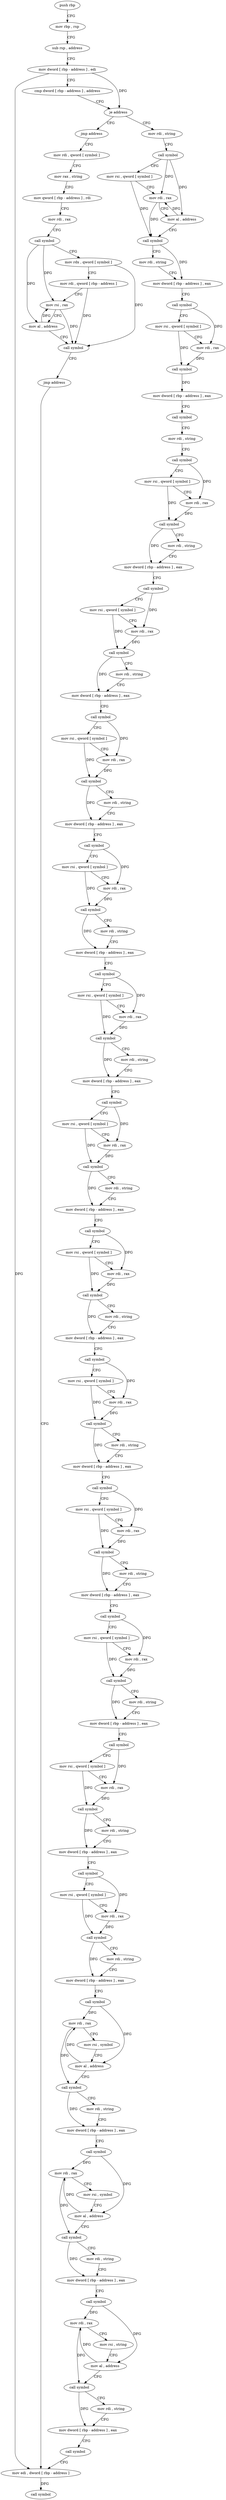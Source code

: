 digraph "func" {
"4203120" [label = "push rbp" ]
"4203121" [label = "mov rbp , rsp" ]
"4203124" [label = "sub rsp , address" ]
"4203128" [label = "mov dword [ rbp - address ] , edi" ]
"4203131" [label = "cmp dword [ rbp - address ] , address" ]
"4203135" [label = "je address" ]
"4203203" [label = "mov rdi , string" ]
"4203141" [label = "jmp address" ]
"4203213" [label = "call symbol" ]
"4203218" [label = "mov rsi , qword [ symbol ]" ]
"4203226" [label = "mov rdi , rax" ]
"4203229" [label = "mov al , address" ]
"4203231" [label = "call symbol" ]
"4203236" [label = "mov rdi , string" ]
"4203246" [label = "mov dword [ rbp - address ] , eax" ]
"4203249" [label = "call symbol" ]
"4203254" [label = "mov rsi , qword [ symbol ]" ]
"4203262" [label = "mov rdi , rax" ]
"4203265" [label = "call symbol" ]
"4203270" [label = "mov dword [ rbp - address ] , eax" ]
"4203273" [label = "call symbol" ]
"4203278" [label = "mov rdi , string" ]
"4203288" [label = "call symbol" ]
"4203293" [label = "mov rsi , qword [ symbol ]" ]
"4203301" [label = "mov rdi , rax" ]
"4203304" [label = "call symbol" ]
"4203309" [label = "mov rdi , string" ]
"4203319" [label = "mov dword [ rbp - address ] , eax" ]
"4203322" [label = "call symbol" ]
"4203327" [label = "mov rsi , qword [ symbol ]" ]
"4203335" [label = "mov rdi , rax" ]
"4203338" [label = "call symbol" ]
"4203343" [label = "mov rdi , string" ]
"4203353" [label = "mov dword [ rbp - address ] , eax" ]
"4203356" [label = "call symbol" ]
"4203361" [label = "mov rsi , qword [ symbol ]" ]
"4203369" [label = "mov rdi , rax" ]
"4203372" [label = "call symbol" ]
"4203377" [label = "mov rdi , string" ]
"4203387" [label = "mov dword [ rbp - address ] , eax" ]
"4203390" [label = "call symbol" ]
"4203395" [label = "mov rsi , qword [ symbol ]" ]
"4203403" [label = "mov rdi , rax" ]
"4203406" [label = "call symbol" ]
"4203411" [label = "mov rdi , string" ]
"4203421" [label = "mov dword [ rbp - address ] , eax" ]
"4203424" [label = "call symbol" ]
"4203429" [label = "mov rsi , qword [ symbol ]" ]
"4203437" [label = "mov rdi , rax" ]
"4203440" [label = "call symbol" ]
"4203445" [label = "mov rdi , string" ]
"4203455" [label = "mov dword [ rbp - address ] , eax" ]
"4203458" [label = "call symbol" ]
"4203463" [label = "mov rsi , qword [ symbol ]" ]
"4203471" [label = "mov rdi , rax" ]
"4203474" [label = "call symbol" ]
"4203479" [label = "mov rdi , string" ]
"4203489" [label = "mov dword [ rbp - address ] , eax" ]
"4203492" [label = "call symbol" ]
"4203497" [label = "mov rsi , qword [ symbol ]" ]
"4203505" [label = "mov rdi , rax" ]
"4203508" [label = "call symbol" ]
"4203513" [label = "mov rdi , string" ]
"4203523" [label = "mov dword [ rbp - address ] , eax" ]
"4203526" [label = "call symbol" ]
"4203531" [label = "mov rsi , qword [ symbol ]" ]
"4203539" [label = "mov rdi , rax" ]
"4203542" [label = "call symbol" ]
"4203547" [label = "mov rdi , string" ]
"4203557" [label = "mov dword [ rbp - address ] , eax" ]
"4203560" [label = "call symbol" ]
"4203565" [label = "mov rsi , qword [ symbol ]" ]
"4203573" [label = "mov rdi , rax" ]
"4203576" [label = "call symbol" ]
"4203581" [label = "mov rdi , string" ]
"4203591" [label = "mov dword [ rbp - address ] , eax" ]
"4203594" [label = "call symbol" ]
"4203599" [label = "mov rsi , qword [ symbol ]" ]
"4203607" [label = "mov rdi , rax" ]
"4203610" [label = "call symbol" ]
"4203615" [label = "mov rdi , string" ]
"4203625" [label = "mov dword [ rbp - address ] , eax" ]
"4203628" [label = "call symbol" ]
"4203633" [label = "mov rsi , qword [ symbol ]" ]
"4203641" [label = "mov rdi , rax" ]
"4203644" [label = "call symbol" ]
"4203649" [label = "mov rdi , string" ]
"4203659" [label = "mov dword [ rbp - address ] , eax" ]
"4203662" [label = "call symbol" ]
"4203667" [label = "mov rsi , qword [ symbol ]" ]
"4203675" [label = "mov rdi , rax" ]
"4203678" [label = "call symbol" ]
"4203683" [label = "mov rdi , string" ]
"4203693" [label = "mov dword [ rbp - address ] , eax" ]
"4203696" [label = "call symbol" ]
"4203701" [label = "mov rdi , rax" ]
"4203704" [label = "mov rsi , symbol" ]
"4203714" [label = "mov al , address" ]
"4203716" [label = "call symbol" ]
"4203721" [label = "mov rdi , string" ]
"4203731" [label = "mov dword [ rbp - address ] , eax" ]
"4203734" [label = "call symbol" ]
"4203739" [label = "mov rdi , rax" ]
"4203742" [label = "mov rsi , symbol" ]
"4203752" [label = "mov al , address" ]
"4203754" [label = "call symbol" ]
"4203759" [label = "mov rdi , string" ]
"4203769" [label = "mov dword [ rbp - address ] , eax" ]
"4203772" [label = "call symbol" ]
"4203777" [label = "mov rdi , rax" ]
"4203780" [label = "mov rsi , string" ]
"4203790" [label = "mov al , address" ]
"4203792" [label = "call symbol" ]
"4203797" [label = "mov rdi , string" ]
"4203807" [label = "mov dword [ rbp - address ] , eax" ]
"4203810" [label = "call symbol" ]
"4203815" [label = "mov edi , dword [ rbp - address ]" ]
"4203146" [label = "mov rdi , qword [ symbol ]" ]
"4203154" [label = "mov rax , string" ]
"4203164" [label = "mov qword [ rbp - address ] , rdi" ]
"4203168" [label = "mov rdi , rax" ]
"4203171" [label = "call symbol" ]
"4203176" [label = "mov rdx , qword [ symbol ]" ]
"4203184" [label = "mov rdi , qword [ rbp - address ]" ]
"4203188" [label = "mov rsi , rax" ]
"4203191" [label = "mov al , address" ]
"4203193" [label = "call symbol" ]
"4203198" [label = "jmp address" ]
"4203818" [label = "call symbol" ]
"4203120" -> "4203121" [ label = "CFG" ]
"4203121" -> "4203124" [ label = "CFG" ]
"4203124" -> "4203128" [ label = "CFG" ]
"4203128" -> "4203131" [ label = "CFG" ]
"4203128" -> "4203135" [ label = "DFG" ]
"4203128" -> "4203815" [ label = "DFG" ]
"4203131" -> "4203135" [ label = "CFG" ]
"4203135" -> "4203203" [ label = "CFG" ]
"4203135" -> "4203141" [ label = "CFG" ]
"4203203" -> "4203213" [ label = "CFG" ]
"4203141" -> "4203146" [ label = "CFG" ]
"4203213" -> "4203218" [ label = "CFG" ]
"4203213" -> "4203226" [ label = "DFG" ]
"4203213" -> "4203229" [ label = "DFG" ]
"4203218" -> "4203226" [ label = "CFG" ]
"4203218" -> "4203231" [ label = "DFG" ]
"4203226" -> "4203229" [ label = "CFG" ]
"4203226" -> "4203231" [ label = "DFG" ]
"4203229" -> "4203231" [ label = "CFG" ]
"4203229" -> "4203226" [ label = "DFG" ]
"4203231" -> "4203236" [ label = "CFG" ]
"4203231" -> "4203246" [ label = "DFG" ]
"4203236" -> "4203246" [ label = "CFG" ]
"4203246" -> "4203249" [ label = "CFG" ]
"4203249" -> "4203254" [ label = "CFG" ]
"4203249" -> "4203262" [ label = "DFG" ]
"4203254" -> "4203262" [ label = "CFG" ]
"4203254" -> "4203265" [ label = "DFG" ]
"4203262" -> "4203265" [ label = "DFG" ]
"4203265" -> "4203270" [ label = "DFG" ]
"4203270" -> "4203273" [ label = "CFG" ]
"4203273" -> "4203278" [ label = "CFG" ]
"4203278" -> "4203288" [ label = "CFG" ]
"4203288" -> "4203293" [ label = "CFG" ]
"4203288" -> "4203301" [ label = "DFG" ]
"4203293" -> "4203301" [ label = "CFG" ]
"4203293" -> "4203304" [ label = "DFG" ]
"4203301" -> "4203304" [ label = "DFG" ]
"4203304" -> "4203309" [ label = "CFG" ]
"4203304" -> "4203319" [ label = "DFG" ]
"4203309" -> "4203319" [ label = "CFG" ]
"4203319" -> "4203322" [ label = "CFG" ]
"4203322" -> "4203327" [ label = "CFG" ]
"4203322" -> "4203335" [ label = "DFG" ]
"4203327" -> "4203335" [ label = "CFG" ]
"4203327" -> "4203338" [ label = "DFG" ]
"4203335" -> "4203338" [ label = "DFG" ]
"4203338" -> "4203343" [ label = "CFG" ]
"4203338" -> "4203353" [ label = "DFG" ]
"4203343" -> "4203353" [ label = "CFG" ]
"4203353" -> "4203356" [ label = "CFG" ]
"4203356" -> "4203361" [ label = "CFG" ]
"4203356" -> "4203369" [ label = "DFG" ]
"4203361" -> "4203369" [ label = "CFG" ]
"4203361" -> "4203372" [ label = "DFG" ]
"4203369" -> "4203372" [ label = "DFG" ]
"4203372" -> "4203377" [ label = "CFG" ]
"4203372" -> "4203387" [ label = "DFG" ]
"4203377" -> "4203387" [ label = "CFG" ]
"4203387" -> "4203390" [ label = "CFG" ]
"4203390" -> "4203395" [ label = "CFG" ]
"4203390" -> "4203403" [ label = "DFG" ]
"4203395" -> "4203403" [ label = "CFG" ]
"4203395" -> "4203406" [ label = "DFG" ]
"4203403" -> "4203406" [ label = "DFG" ]
"4203406" -> "4203411" [ label = "CFG" ]
"4203406" -> "4203421" [ label = "DFG" ]
"4203411" -> "4203421" [ label = "CFG" ]
"4203421" -> "4203424" [ label = "CFG" ]
"4203424" -> "4203429" [ label = "CFG" ]
"4203424" -> "4203437" [ label = "DFG" ]
"4203429" -> "4203437" [ label = "CFG" ]
"4203429" -> "4203440" [ label = "DFG" ]
"4203437" -> "4203440" [ label = "DFG" ]
"4203440" -> "4203445" [ label = "CFG" ]
"4203440" -> "4203455" [ label = "DFG" ]
"4203445" -> "4203455" [ label = "CFG" ]
"4203455" -> "4203458" [ label = "CFG" ]
"4203458" -> "4203463" [ label = "CFG" ]
"4203458" -> "4203471" [ label = "DFG" ]
"4203463" -> "4203471" [ label = "CFG" ]
"4203463" -> "4203474" [ label = "DFG" ]
"4203471" -> "4203474" [ label = "DFG" ]
"4203474" -> "4203479" [ label = "CFG" ]
"4203474" -> "4203489" [ label = "DFG" ]
"4203479" -> "4203489" [ label = "CFG" ]
"4203489" -> "4203492" [ label = "CFG" ]
"4203492" -> "4203497" [ label = "CFG" ]
"4203492" -> "4203505" [ label = "DFG" ]
"4203497" -> "4203505" [ label = "CFG" ]
"4203497" -> "4203508" [ label = "DFG" ]
"4203505" -> "4203508" [ label = "DFG" ]
"4203508" -> "4203513" [ label = "CFG" ]
"4203508" -> "4203523" [ label = "DFG" ]
"4203513" -> "4203523" [ label = "CFG" ]
"4203523" -> "4203526" [ label = "CFG" ]
"4203526" -> "4203531" [ label = "CFG" ]
"4203526" -> "4203539" [ label = "DFG" ]
"4203531" -> "4203539" [ label = "CFG" ]
"4203531" -> "4203542" [ label = "DFG" ]
"4203539" -> "4203542" [ label = "DFG" ]
"4203542" -> "4203547" [ label = "CFG" ]
"4203542" -> "4203557" [ label = "DFG" ]
"4203547" -> "4203557" [ label = "CFG" ]
"4203557" -> "4203560" [ label = "CFG" ]
"4203560" -> "4203565" [ label = "CFG" ]
"4203560" -> "4203573" [ label = "DFG" ]
"4203565" -> "4203573" [ label = "CFG" ]
"4203565" -> "4203576" [ label = "DFG" ]
"4203573" -> "4203576" [ label = "DFG" ]
"4203576" -> "4203581" [ label = "CFG" ]
"4203576" -> "4203591" [ label = "DFG" ]
"4203581" -> "4203591" [ label = "CFG" ]
"4203591" -> "4203594" [ label = "CFG" ]
"4203594" -> "4203599" [ label = "CFG" ]
"4203594" -> "4203607" [ label = "DFG" ]
"4203599" -> "4203607" [ label = "CFG" ]
"4203599" -> "4203610" [ label = "DFG" ]
"4203607" -> "4203610" [ label = "DFG" ]
"4203610" -> "4203615" [ label = "CFG" ]
"4203610" -> "4203625" [ label = "DFG" ]
"4203615" -> "4203625" [ label = "CFG" ]
"4203625" -> "4203628" [ label = "CFG" ]
"4203628" -> "4203633" [ label = "CFG" ]
"4203628" -> "4203641" [ label = "DFG" ]
"4203633" -> "4203641" [ label = "CFG" ]
"4203633" -> "4203644" [ label = "DFG" ]
"4203641" -> "4203644" [ label = "DFG" ]
"4203644" -> "4203649" [ label = "CFG" ]
"4203644" -> "4203659" [ label = "DFG" ]
"4203649" -> "4203659" [ label = "CFG" ]
"4203659" -> "4203662" [ label = "CFG" ]
"4203662" -> "4203667" [ label = "CFG" ]
"4203662" -> "4203675" [ label = "DFG" ]
"4203667" -> "4203675" [ label = "CFG" ]
"4203667" -> "4203678" [ label = "DFG" ]
"4203675" -> "4203678" [ label = "DFG" ]
"4203678" -> "4203683" [ label = "CFG" ]
"4203678" -> "4203693" [ label = "DFG" ]
"4203683" -> "4203693" [ label = "CFG" ]
"4203693" -> "4203696" [ label = "CFG" ]
"4203696" -> "4203701" [ label = "DFG" ]
"4203696" -> "4203714" [ label = "DFG" ]
"4203701" -> "4203704" [ label = "CFG" ]
"4203701" -> "4203716" [ label = "DFG" ]
"4203704" -> "4203714" [ label = "CFG" ]
"4203714" -> "4203716" [ label = "CFG" ]
"4203714" -> "4203701" [ label = "DFG" ]
"4203716" -> "4203721" [ label = "CFG" ]
"4203716" -> "4203731" [ label = "DFG" ]
"4203721" -> "4203731" [ label = "CFG" ]
"4203731" -> "4203734" [ label = "CFG" ]
"4203734" -> "4203739" [ label = "DFG" ]
"4203734" -> "4203752" [ label = "DFG" ]
"4203739" -> "4203742" [ label = "CFG" ]
"4203739" -> "4203754" [ label = "DFG" ]
"4203742" -> "4203752" [ label = "CFG" ]
"4203752" -> "4203754" [ label = "CFG" ]
"4203752" -> "4203739" [ label = "DFG" ]
"4203754" -> "4203759" [ label = "CFG" ]
"4203754" -> "4203769" [ label = "DFG" ]
"4203759" -> "4203769" [ label = "CFG" ]
"4203769" -> "4203772" [ label = "CFG" ]
"4203772" -> "4203777" [ label = "DFG" ]
"4203772" -> "4203790" [ label = "DFG" ]
"4203777" -> "4203780" [ label = "CFG" ]
"4203777" -> "4203792" [ label = "DFG" ]
"4203780" -> "4203790" [ label = "CFG" ]
"4203790" -> "4203792" [ label = "CFG" ]
"4203790" -> "4203777" [ label = "DFG" ]
"4203792" -> "4203797" [ label = "CFG" ]
"4203792" -> "4203807" [ label = "DFG" ]
"4203797" -> "4203807" [ label = "CFG" ]
"4203807" -> "4203810" [ label = "CFG" ]
"4203810" -> "4203815" [ label = "CFG" ]
"4203815" -> "4203818" [ label = "DFG" ]
"4203146" -> "4203154" [ label = "CFG" ]
"4203154" -> "4203164" [ label = "CFG" ]
"4203164" -> "4203168" [ label = "CFG" ]
"4203168" -> "4203171" [ label = "CFG" ]
"4203171" -> "4203176" [ label = "CFG" ]
"4203171" -> "4203188" [ label = "DFG" ]
"4203171" -> "4203191" [ label = "DFG" ]
"4203176" -> "4203184" [ label = "CFG" ]
"4203176" -> "4203193" [ label = "DFG" ]
"4203184" -> "4203188" [ label = "CFG" ]
"4203184" -> "4203193" [ label = "DFG" ]
"4203188" -> "4203191" [ label = "CFG" ]
"4203188" -> "4203193" [ label = "DFG" ]
"4203191" -> "4203193" [ label = "CFG" ]
"4203191" -> "4203188" [ label = "DFG" ]
"4203193" -> "4203198" [ label = "CFG" ]
"4203198" -> "4203815" [ label = "CFG" ]
}
